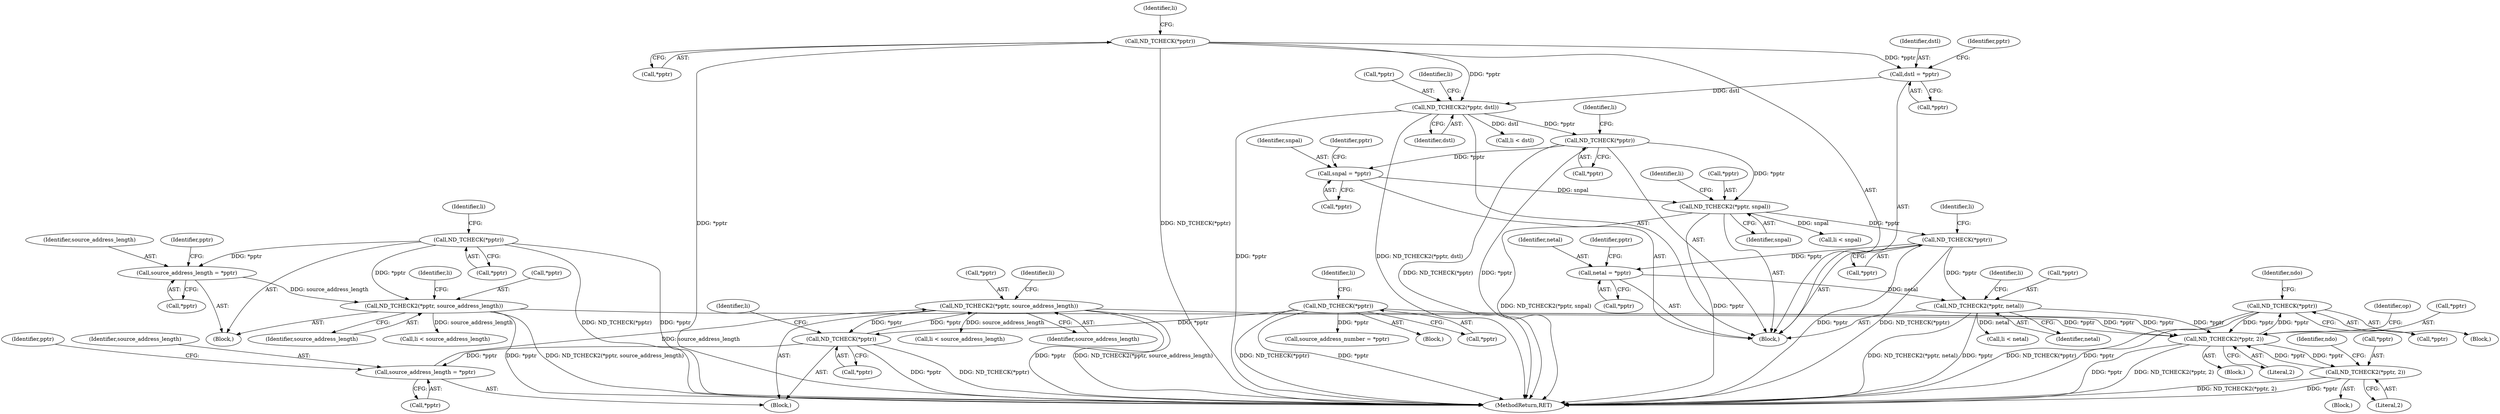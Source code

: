 digraph "0_tcpdump_331530a4076c69bbd2e3214db6ccbe834fb75640@pointer" {
"1000808" [label="(Call,ND_TCHECK(*pptr))"];
"1000728" [label="(Call,ND_TCHECK2(*pptr, 2))"];
"1000654" [label="(Call,ND_TCHECK2(*pptr, source_address_length))"];
"1000633" [label="(Call,ND_TCHECK(*pptr))"];
"1000646" [label="(Call,source_address_length = *pptr)"];
"1000597" [label="(Call,ND_TCHECK2(*pptr, source_address_length))"];
"1000576" [label="(Call,ND_TCHECK(*pptr))"];
"1000544" [label="(Call,ND_TCHECK(*pptr))"];
"1000589" [label="(Call,source_address_length = *pptr)"];
"1000785" [label="(Call,ND_TCHECK2(*pptr, 2))"];
"1000808" [label="(Call,ND_TCHECK(*pptr))"];
"1000477" [label="(Call,ND_TCHECK2(*pptr, netal))"];
"1000458" [label="(Call,ND_TCHECK(*pptr))"];
"1000435" [label="(Call,ND_TCHECK2(*pptr, snpal))"];
"1000414" [label="(Call,ND_TCHECK(*pptr))"];
"1000382" [label="(Call,ND_TCHECK2(*pptr, dstl))"];
"1000361" [label="(Call,ND_TCHECK(*pptr))"];
"1000374" [label="(Call,dstl = *pptr)"];
"1000427" [label="(Call,snpal = *pptr)"];
"1000471" [label="(Call,netal = *pptr)"];
"1000598" [label="(Call,*pptr)"];
"1000865" [label="(MethodReturn,RET)"];
"1000458" [label="(Call,ND_TCHECK(*pptr))"];
"1000459" [label="(Call,*pptr)"];
"1000733" [label="(Identifier,op)"];
"1000379" [label="(Identifier,pptr)"];
"1000600" [label="(Identifier,source_address_length)"];
"1000791" [label="(Identifier,ndo)"];
"1000476" [label="(Identifier,pptr)"];
"1000581" [label="(Identifier,li)"];
"1000731" [label="(Literal,2)"];
"1000438" [label="(Identifier,snpal)"];
"1000414" [label="(Call,ND_TCHECK(*pptr))"];
"1000440" [label="(Call,li < snpal)"];
"1000809" [label="(Call,*pptr)"];
"1000647" [label="(Identifier,source_address_length)"];
"1000589" [label="(Call,source_address_length = *pptr)"];
"1000415" [label="(Call,*pptr)"];
"1000429" [label="(Call,*pptr)"];
"1000577" [label="(Call,*pptr)"];
"1000387" [label="(Call,li < dstl)"];
"1000633" [label="(Call,ND_TCHECK(*pptr))"];
"1000785" [label="(Call,ND_TCHECK2(*pptr, 2))"];
"1000638" [label="(Identifier,li)"];
"1000603" [label="(Identifier,li)"];
"1000441" [label="(Identifier,li)"];
"1000361" [label="(Call,ND_TCHECK(*pptr))"];
"1000362" [label="(Call,*pptr)"];
"1000657" [label="(Identifier,source_address_length)"];
"1000714" [label="(Block,)"];
"1000651" [label="(Identifier,pptr)"];
"1000432" [label="(Identifier,pptr)"];
"1000483" [label="(Identifier,li)"];
"1000813" [label="(Identifier,ndo)"];
"1000808" [label="(Call,ND_TCHECK(*pptr))"];
"1000472" [label="(Identifier,netal)"];
"1000463" [label="(Identifier,li)"];
"1000477" [label="(Call,ND_TCHECK2(*pptr, netal))"];
"1000419" [label="(Identifier,li)"];
"1000366" [label="(Identifier,li)"];
"1000354" [label="(Block,)"];
"1000655" [label="(Call,*pptr)"];
"1000544" [label="(Call,ND_TCHECK(*pptr))"];
"1000654" [label="(Call,ND_TCHECK2(*pptr, source_address_length))"];
"1000575" [label="(Block,)"];
"1000549" [label="(Identifier,li)"];
"1000788" [label="(Literal,2)"];
"1000471" [label="(Call,netal = *pptr)"];
"1000545" [label="(Call,*pptr)"];
"1000590" [label="(Identifier,source_address_length)"];
"1000427" [label="(Call,snpal = *pptr)"];
"1000383" [label="(Call,*pptr)"];
"1000557" [label="(Call,source_address_number = *pptr)"];
"1000602" [label="(Call,li < source_address_length)"];
"1000646" [label="(Call,source_address_length = *pptr)"];
"1000594" [label="(Identifier,pptr)"];
"1000435" [label="(Call,ND_TCHECK2(*pptr, snpal))"];
"1000388" [label="(Identifier,li)"];
"1000374" [label="(Call,dstl = *pptr)"];
"1000473" [label="(Call,*pptr)"];
"1000591" [label="(Call,*pptr)"];
"1000478" [label="(Call,*pptr)"];
"1000352" [label="(Block,)"];
"1000807" [label="(Block,)"];
"1000784" [label="(Block,)"];
"1000436" [label="(Call,*pptr)"];
"1000634" [label="(Call,*pptr)"];
"1000382" [label="(Call,ND_TCHECK2(*pptr, dstl))"];
"1000428" [label="(Identifier,snpal)"];
"1000597" [label="(Call,ND_TCHECK2(*pptr, source_address_length))"];
"1000729" [label="(Call,*pptr)"];
"1000648" [label="(Call,*pptr)"];
"1000786" [label="(Call,*pptr)"];
"1000385" [label="(Identifier,dstl)"];
"1000482" [label="(Call,li < netal)"];
"1000632" [label="(Block,)"];
"1000480" [label="(Identifier,netal)"];
"1000375" [label="(Identifier,dstl)"];
"1000376" [label="(Call,*pptr)"];
"1000576" [label="(Call,ND_TCHECK(*pptr))"];
"1000728" [label="(Call,ND_TCHECK2(*pptr, 2))"];
"1000660" [label="(Identifier,li)"];
"1000659" [label="(Call,li < source_address_length)"];
"1000808" -> "1000807"  [label="AST: "];
"1000808" -> "1000809"  [label="CFG: "];
"1000809" -> "1000808"  [label="AST: "];
"1000813" -> "1000808"  [label="CFG: "];
"1000808" -> "1000865"  [label="DDG: ND_TCHECK(*pptr)"];
"1000808" -> "1000865"  [label="DDG: *pptr"];
"1000808" -> "1000728"  [label="DDG: *pptr"];
"1000728" -> "1000808"  [label="DDG: *pptr"];
"1000728" -> "1000714"  [label="AST: "];
"1000728" -> "1000731"  [label="CFG: "];
"1000729" -> "1000728"  [label="AST: "];
"1000731" -> "1000728"  [label="AST: "];
"1000733" -> "1000728"  [label="CFG: "];
"1000728" -> "1000865"  [label="DDG: *pptr"];
"1000728" -> "1000865"  [label="DDG: ND_TCHECK2(*pptr, 2)"];
"1000654" -> "1000728"  [label="DDG: *pptr"];
"1000597" -> "1000728"  [label="DDG: *pptr"];
"1000785" -> "1000728"  [label="DDG: *pptr"];
"1000477" -> "1000728"  [label="DDG: *pptr"];
"1000544" -> "1000728"  [label="DDG: *pptr"];
"1000728" -> "1000785"  [label="DDG: *pptr"];
"1000654" -> "1000632"  [label="AST: "];
"1000654" -> "1000657"  [label="CFG: "];
"1000655" -> "1000654"  [label="AST: "];
"1000657" -> "1000654"  [label="AST: "];
"1000660" -> "1000654"  [label="CFG: "];
"1000654" -> "1000865"  [label="DDG: *pptr"];
"1000654" -> "1000865"  [label="DDG: ND_TCHECK2(*pptr, source_address_length)"];
"1000633" -> "1000654"  [label="DDG: *pptr"];
"1000646" -> "1000654"  [label="DDG: source_address_length"];
"1000654" -> "1000659"  [label="DDG: source_address_length"];
"1000633" -> "1000632"  [label="AST: "];
"1000633" -> "1000634"  [label="CFG: "];
"1000634" -> "1000633"  [label="AST: "];
"1000638" -> "1000633"  [label="CFG: "];
"1000633" -> "1000865"  [label="DDG: ND_TCHECK(*pptr)"];
"1000633" -> "1000865"  [label="DDG: *pptr"];
"1000633" -> "1000646"  [label="DDG: *pptr"];
"1000646" -> "1000632"  [label="AST: "];
"1000646" -> "1000648"  [label="CFG: "];
"1000647" -> "1000646"  [label="AST: "];
"1000648" -> "1000646"  [label="AST: "];
"1000651" -> "1000646"  [label="CFG: "];
"1000597" -> "1000575"  [label="AST: "];
"1000597" -> "1000600"  [label="CFG: "];
"1000598" -> "1000597"  [label="AST: "];
"1000600" -> "1000597"  [label="AST: "];
"1000603" -> "1000597"  [label="CFG: "];
"1000597" -> "1000865"  [label="DDG: *pptr"];
"1000597" -> "1000865"  [label="DDG: ND_TCHECK2(*pptr, source_address_length)"];
"1000597" -> "1000576"  [label="DDG: *pptr"];
"1000576" -> "1000597"  [label="DDG: *pptr"];
"1000589" -> "1000597"  [label="DDG: source_address_length"];
"1000597" -> "1000602"  [label="DDG: source_address_length"];
"1000576" -> "1000575"  [label="AST: "];
"1000576" -> "1000577"  [label="CFG: "];
"1000577" -> "1000576"  [label="AST: "];
"1000581" -> "1000576"  [label="CFG: "];
"1000576" -> "1000865"  [label="DDG: *pptr"];
"1000576" -> "1000865"  [label="DDG: ND_TCHECK(*pptr)"];
"1000544" -> "1000576"  [label="DDG: *pptr"];
"1000576" -> "1000589"  [label="DDG: *pptr"];
"1000544" -> "1000352"  [label="AST: "];
"1000544" -> "1000545"  [label="CFG: "];
"1000545" -> "1000544"  [label="AST: "];
"1000549" -> "1000544"  [label="CFG: "];
"1000544" -> "1000865"  [label="DDG: *pptr"];
"1000544" -> "1000865"  [label="DDG: ND_TCHECK(*pptr)"];
"1000544" -> "1000557"  [label="DDG: *pptr"];
"1000589" -> "1000575"  [label="AST: "];
"1000589" -> "1000591"  [label="CFG: "];
"1000590" -> "1000589"  [label="AST: "];
"1000591" -> "1000589"  [label="AST: "];
"1000594" -> "1000589"  [label="CFG: "];
"1000785" -> "1000784"  [label="AST: "];
"1000785" -> "1000788"  [label="CFG: "];
"1000786" -> "1000785"  [label="AST: "];
"1000788" -> "1000785"  [label="AST: "];
"1000791" -> "1000785"  [label="CFG: "];
"1000785" -> "1000865"  [label="DDG: ND_TCHECK2(*pptr, 2)"];
"1000785" -> "1000865"  [label="DDG: *pptr"];
"1000477" -> "1000354"  [label="AST: "];
"1000477" -> "1000480"  [label="CFG: "];
"1000478" -> "1000477"  [label="AST: "];
"1000480" -> "1000477"  [label="AST: "];
"1000483" -> "1000477"  [label="CFG: "];
"1000477" -> "1000865"  [label="DDG: ND_TCHECK2(*pptr, netal)"];
"1000477" -> "1000865"  [label="DDG: *pptr"];
"1000458" -> "1000477"  [label="DDG: *pptr"];
"1000471" -> "1000477"  [label="DDG: netal"];
"1000477" -> "1000482"  [label="DDG: netal"];
"1000458" -> "1000354"  [label="AST: "];
"1000458" -> "1000459"  [label="CFG: "];
"1000459" -> "1000458"  [label="AST: "];
"1000463" -> "1000458"  [label="CFG: "];
"1000458" -> "1000865"  [label="DDG: *pptr"];
"1000458" -> "1000865"  [label="DDG: ND_TCHECK(*pptr)"];
"1000435" -> "1000458"  [label="DDG: *pptr"];
"1000458" -> "1000471"  [label="DDG: *pptr"];
"1000435" -> "1000354"  [label="AST: "];
"1000435" -> "1000438"  [label="CFG: "];
"1000436" -> "1000435"  [label="AST: "];
"1000438" -> "1000435"  [label="AST: "];
"1000441" -> "1000435"  [label="CFG: "];
"1000435" -> "1000865"  [label="DDG: *pptr"];
"1000435" -> "1000865"  [label="DDG: ND_TCHECK2(*pptr, snpal)"];
"1000414" -> "1000435"  [label="DDG: *pptr"];
"1000427" -> "1000435"  [label="DDG: snpal"];
"1000435" -> "1000440"  [label="DDG: snpal"];
"1000414" -> "1000354"  [label="AST: "];
"1000414" -> "1000415"  [label="CFG: "];
"1000415" -> "1000414"  [label="AST: "];
"1000419" -> "1000414"  [label="CFG: "];
"1000414" -> "1000865"  [label="DDG: ND_TCHECK(*pptr)"];
"1000414" -> "1000865"  [label="DDG: *pptr"];
"1000382" -> "1000414"  [label="DDG: *pptr"];
"1000414" -> "1000427"  [label="DDG: *pptr"];
"1000382" -> "1000354"  [label="AST: "];
"1000382" -> "1000385"  [label="CFG: "];
"1000383" -> "1000382"  [label="AST: "];
"1000385" -> "1000382"  [label="AST: "];
"1000388" -> "1000382"  [label="CFG: "];
"1000382" -> "1000865"  [label="DDG: *pptr"];
"1000382" -> "1000865"  [label="DDG: ND_TCHECK2(*pptr, dstl)"];
"1000361" -> "1000382"  [label="DDG: *pptr"];
"1000374" -> "1000382"  [label="DDG: dstl"];
"1000382" -> "1000387"  [label="DDG: dstl"];
"1000361" -> "1000354"  [label="AST: "];
"1000361" -> "1000362"  [label="CFG: "];
"1000362" -> "1000361"  [label="AST: "];
"1000366" -> "1000361"  [label="CFG: "];
"1000361" -> "1000865"  [label="DDG: ND_TCHECK(*pptr)"];
"1000361" -> "1000865"  [label="DDG: *pptr"];
"1000361" -> "1000374"  [label="DDG: *pptr"];
"1000374" -> "1000354"  [label="AST: "];
"1000374" -> "1000376"  [label="CFG: "];
"1000375" -> "1000374"  [label="AST: "];
"1000376" -> "1000374"  [label="AST: "];
"1000379" -> "1000374"  [label="CFG: "];
"1000427" -> "1000354"  [label="AST: "];
"1000427" -> "1000429"  [label="CFG: "];
"1000428" -> "1000427"  [label="AST: "];
"1000429" -> "1000427"  [label="AST: "];
"1000432" -> "1000427"  [label="CFG: "];
"1000471" -> "1000354"  [label="AST: "];
"1000471" -> "1000473"  [label="CFG: "];
"1000472" -> "1000471"  [label="AST: "];
"1000473" -> "1000471"  [label="AST: "];
"1000476" -> "1000471"  [label="CFG: "];
}
